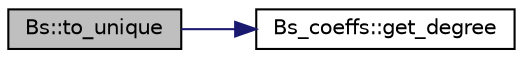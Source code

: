 digraph "Bs::to_unique"
{
  edge [fontname="Helvetica",fontsize="10",labelfontname="Helvetica",labelfontsize="10"];
  node [fontname="Helvetica",fontsize="10",shape=record];
  rankdir="LR";
  Node1 [label="Bs::to_unique",height=0.2,width=0.4,color="black", fillcolor="grey75", style="filled", fontcolor="black"];
  Node1 -> Node2 [color="midnightblue",fontsize="10",style="solid",fontname="Helvetica"];
  Node2 [label="Bs_coeffs::get_degree",height=0.2,width=0.4,color="black", fillcolor="white", style="filled",URL="$class_bs__coeffs.html#a7a79d06ee60c44e7c77b223fde626662"];
}
